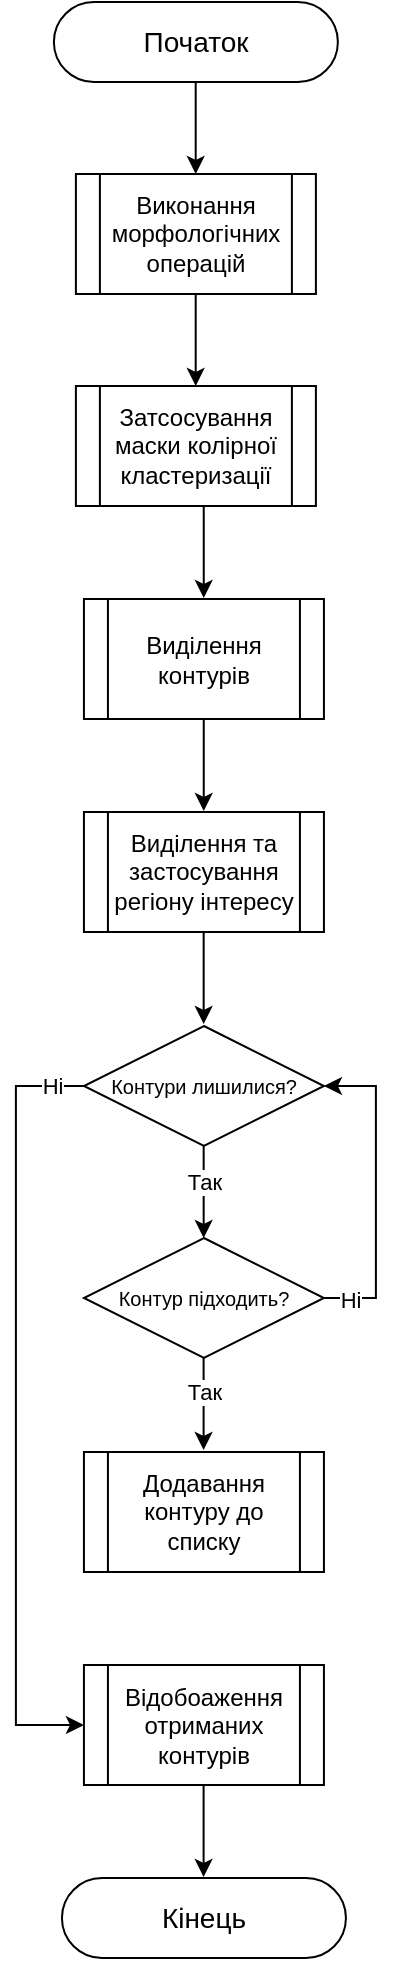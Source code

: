 <mxfile version="24.4.0" type="device">
  <diagram id="C5RBs43oDa-KdzZeNtuy" name="Page-1">
    <mxGraphModel dx="1904" dy="583" grid="1" gridSize="10" guides="1" tooltips="1" connect="1" arrows="1" fold="1" page="1" pageScale="1" pageWidth="827" pageHeight="1169" math="0" shadow="0">
      <root>
        <mxCell id="WIyWlLk6GJQsqaUBKTNV-0" />
        <mxCell id="WIyWlLk6GJQsqaUBKTNV-1" parent="WIyWlLk6GJQsqaUBKTNV-0" />
        <mxCell id="doYjt0I-bv-tzujPuIN1-162" value="&lt;font style=&quot;font-size: 14px;&quot;&gt;Початок&lt;/font&gt;" style="rounded=1;whiteSpace=wrap;html=1;arcSize=50;" parent="WIyWlLk6GJQsqaUBKTNV-1" vertex="1">
          <mxGeometry x="-481.06" width="142" height="40" as="geometry" />
        </mxCell>
        <mxCell id="WnF827PyI-70W-nlXefg-8" style="edgeStyle=orthogonalEdgeStyle;rounded=0;orthogonalLoop=1;jettySize=auto;html=1;entryX=0.5;entryY=0;entryDx=0;entryDy=0;" parent="WIyWlLk6GJQsqaUBKTNV-1" edge="1">
          <mxGeometry relative="1" as="geometry">
            <mxPoint x="-410.15" y="86" as="targetPoint" />
            <mxPoint x="-410.15" y="40" as="sourcePoint" />
          </mxGeometry>
        </mxCell>
        <mxCell id="WnF827PyI-70W-nlXefg-9" value="Виконання морфологічних операцій" style="shape=process;whiteSpace=wrap;html=1;backgroundOutline=1;" parent="WIyWlLk6GJQsqaUBKTNV-1" vertex="1">
          <mxGeometry x="-470.05" y="86" width="120" height="60" as="geometry" />
        </mxCell>
        <mxCell id="WnF827PyI-70W-nlXefg-11" value="Виділення контурів" style="shape=process;whiteSpace=wrap;html=1;backgroundOutline=1;" parent="WIyWlLk6GJQsqaUBKTNV-1" vertex="1">
          <mxGeometry x="-466.03" y="298.5" width="120" height="60" as="geometry" />
        </mxCell>
        <mxCell id="WnF827PyI-70W-nlXefg-12" style="edgeStyle=orthogonalEdgeStyle;rounded=0;orthogonalLoop=1;jettySize=auto;html=1;entryX=0.5;entryY=0;entryDx=0;entryDy=0;" parent="WIyWlLk6GJQsqaUBKTNV-1" edge="1">
          <mxGeometry relative="1" as="geometry">
            <mxPoint x="-406.13" y="298" as="targetPoint" />
            <mxPoint x="-406.13" y="252" as="sourcePoint" />
          </mxGeometry>
        </mxCell>
        <mxCell id="WnF827PyI-70W-nlXefg-13" value="Виділення та застосування регіону інтересу" style="shape=process;whiteSpace=wrap;html=1;backgroundOutline=1;" parent="WIyWlLk6GJQsqaUBKTNV-1" vertex="1">
          <mxGeometry x="-466.03" y="405" width="120" height="60" as="geometry" />
        </mxCell>
        <mxCell id="WnF827PyI-70W-nlXefg-14" style="edgeStyle=orthogonalEdgeStyle;rounded=0;orthogonalLoop=1;jettySize=auto;html=1;entryX=0.5;entryY=0;entryDx=0;entryDy=0;" parent="WIyWlLk6GJQsqaUBKTNV-1" edge="1">
          <mxGeometry relative="1" as="geometry">
            <mxPoint x="-406.13" y="404.5" as="targetPoint" />
            <mxPoint x="-406.13" y="358.5" as="sourcePoint" />
          </mxGeometry>
        </mxCell>
        <mxCell id="WnF827PyI-70W-nlXefg-46" style="edgeStyle=orthogonalEdgeStyle;rounded=0;orthogonalLoop=1;jettySize=auto;html=1;entryX=0;entryY=0.5;entryDx=0;entryDy=0;" parent="WIyWlLk6GJQsqaUBKTNV-1" source="WnF827PyI-70W-nlXefg-17" target="WnF827PyI-70W-nlXefg-36" edge="1">
          <mxGeometry relative="1" as="geometry">
            <Array as="points">
              <mxPoint x="-500.03" y="542" />
              <mxPoint x="-500.03" y="862" />
            </Array>
          </mxGeometry>
        </mxCell>
        <mxCell id="WnF827PyI-70W-nlXefg-47" value="Ні" style="edgeLabel;html=1;align=center;verticalAlign=middle;resizable=0;points=[];" parent="WnF827PyI-70W-nlXefg-46" vertex="1" connectable="0">
          <mxGeometry x="-0.914" relative="1" as="geometry">
            <mxPoint as="offset" />
          </mxGeometry>
        </mxCell>
        <mxCell id="WnF827PyI-70W-nlXefg-17" value="&lt;font style=&quot;font-size: 10px;&quot;&gt;Контури лишилися?&lt;/font&gt;" style="rhombus;whiteSpace=wrap;html=1;" parent="WIyWlLk6GJQsqaUBKTNV-1" vertex="1">
          <mxGeometry x="-466.03" y="512" width="120" height="60" as="geometry" />
        </mxCell>
        <mxCell id="WnF827PyI-70W-nlXefg-41" style="edgeStyle=orthogonalEdgeStyle;rounded=0;orthogonalLoop=1;jettySize=auto;html=1;entryX=1;entryY=0.5;entryDx=0;entryDy=0;" parent="WIyWlLk6GJQsqaUBKTNV-1" source="WnF827PyI-70W-nlXefg-22" target="WnF827PyI-70W-nlXefg-17" edge="1">
          <mxGeometry relative="1" as="geometry">
            <Array as="points">
              <mxPoint x="-320.03" y="648" />
              <mxPoint x="-320.03" y="542" />
            </Array>
          </mxGeometry>
        </mxCell>
        <mxCell id="WnF827PyI-70W-nlXefg-44" value="Ні" style="edgeLabel;html=1;align=center;verticalAlign=middle;resizable=0;points=[];" parent="WnF827PyI-70W-nlXefg-41" vertex="1" connectable="0">
          <mxGeometry x="-0.841" y="-1" relative="1" as="geometry">
            <mxPoint as="offset" />
          </mxGeometry>
        </mxCell>
        <mxCell id="WnF827PyI-70W-nlXefg-22" value="&lt;span style=&quot;font-size: 10px;&quot;&gt;Контур підходить?&lt;/span&gt;" style="rhombus;whiteSpace=wrap;html=1;" parent="WIyWlLk6GJQsqaUBKTNV-1" vertex="1">
          <mxGeometry x="-466.03" y="618" width="120" height="60" as="geometry" />
        </mxCell>
        <mxCell id="WnF827PyI-70W-nlXefg-25" style="edgeStyle=orthogonalEdgeStyle;rounded=0;orthogonalLoop=1;jettySize=auto;html=1;entryX=0.5;entryY=0;entryDx=0;entryDy=0;" parent="WIyWlLk6GJQsqaUBKTNV-1" edge="1">
          <mxGeometry relative="1" as="geometry">
            <mxPoint x="-406.17" y="511" as="targetPoint" />
            <mxPoint x="-406.17" y="465" as="sourcePoint" />
          </mxGeometry>
        </mxCell>
        <mxCell id="WnF827PyI-70W-nlXefg-26" style="edgeStyle=orthogonalEdgeStyle;rounded=0;orthogonalLoop=1;jettySize=auto;html=1;entryX=0.5;entryY=0;entryDx=0;entryDy=0;" parent="WIyWlLk6GJQsqaUBKTNV-1" edge="1">
          <mxGeometry relative="1" as="geometry">
            <mxPoint x="-406.17" y="618" as="targetPoint" />
            <mxPoint x="-406.17" y="572" as="sourcePoint" />
          </mxGeometry>
        </mxCell>
        <mxCell id="WnF827PyI-70W-nlXefg-45" value="Так" style="edgeLabel;html=1;align=center;verticalAlign=middle;resizable=0;points=[];" parent="WnF827PyI-70W-nlXefg-26" vertex="1" connectable="0">
          <mxGeometry x="-0.249" relative="1" as="geometry">
            <mxPoint as="offset" />
          </mxGeometry>
        </mxCell>
        <mxCell id="WnF827PyI-70W-nlXefg-28" style="edgeStyle=orthogonalEdgeStyle;rounded=0;orthogonalLoop=1;jettySize=auto;html=1;entryX=0.5;entryY=0;entryDx=0;entryDy=0;" parent="WIyWlLk6GJQsqaUBKTNV-1" edge="1">
          <mxGeometry relative="1" as="geometry">
            <mxPoint x="-406.2" y="724" as="targetPoint" />
            <mxPoint x="-406.2" y="678" as="sourcePoint" />
          </mxGeometry>
        </mxCell>
        <mxCell id="WnF827PyI-70W-nlXefg-29" value="Так" style="edgeLabel;html=1;align=center;verticalAlign=middle;resizable=0;points=[];" parent="WnF827PyI-70W-nlXefg-28" vertex="1" connectable="0">
          <mxGeometry x="-0.29" relative="1" as="geometry">
            <mxPoint as="offset" />
          </mxGeometry>
        </mxCell>
        <mxCell id="WnF827PyI-70W-nlXefg-30" value="Додавання контуру до списку" style="shape=process;whiteSpace=wrap;html=1;backgroundOutline=1;" parent="WIyWlLk6GJQsqaUBKTNV-1" vertex="1">
          <mxGeometry x="-466.03" y="725" width="120" height="60" as="geometry" />
        </mxCell>
        <mxCell id="WnF827PyI-70W-nlXefg-36" value="Відобоаження отриманих контурів" style="shape=process;whiteSpace=wrap;html=1;backgroundOutline=1;" parent="WIyWlLk6GJQsqaUBKTNV-1" vertex="1">
          <mxGeometry x="-466.03" y="831.5" width="120" height="60" as="geometry" />
        </mxCell>
        <mxCell id="WnF827PyI-70W-nlXefg-38" value="&lt;font style=&quot;font-size: 14px;&quot;&gt;Кінець&lt;/font&gt;" style="rounded=1;whiteSpace=wrap;html=1;arcSize=50;" parent="WIyWlLk6GJQsqaUBKTNV-1" vertex="1">
          <mxGeometry x="-477.03" y="938" width="142" height="40" as="geometry" />
        </mxCell>
        <mxCell id="WnF827PyI-70W-nlXefg-39" style="edgeStyle=orthogonalEdgeStyle;rounded=0;orthogonalLoop=1;jettySize=auto;html=1;entryX=0.5;entryY=0;entryDx=0;entryDy=0;" parent="WIyWlLk6GJQsqaUBKTNV-1" edge="1">
          <mxGeometry relative="1" as="geometry">
            <mxPoint x="-406.2" y="937.5" as="targetPoint" />
            <mxPoint x="-406.2" y="891.5" as="sourcePoint" />
          </mxGeometry>
        </mxCell>
        <mxCell id="R7CpFCyDCTwJK-1Gj5H0-0" style="edgeStyle=orthogonalEdgeStyle;rounded=0;orthogonalLoop=1;jettySize=auto;html=1;entryX=0.5;entryY=0;entryDx=0;entryDy=0;" edge="1" parent="WIyWlLk6GJQsqaUBKTNV-1">
          <mxGeometry relative="1" as="geometry">
            <mxPoint x="-410.15" y="192" as="targetPoint" />
            <mxPoint x="-410.15" y="146" as="sourcePoint" />
          </mxGeometry>
        </mxCell>
        <mxCell id="R7CpFCyDCTwJK-1Gj5H0-1" value="Затсосування маски колірної кластеризації" style="shape=process;whiteSpace=wrap;html=1;backgroundOutline=1;" vertex="1" parent="WIyWlLk6GJQsqaUBKTNV-1">
          <mxGeometry x="-470.05" y="192" width="120" height="60" as="geometry" />
        </mxCell>
      </root>
    </mxGraphModel>
  </diagram>
</mxfile>

